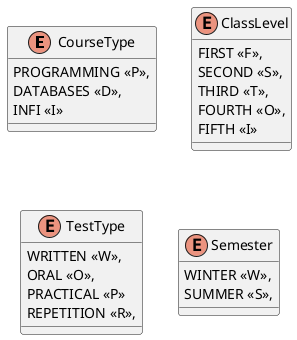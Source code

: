 @startuml

enum CourseType {
    PROGRAMMING <<P>>,
    DATABASES <<D>>,
    INFI <<I>>
}

enum ClassLevel {
    FIRST <<F>>,
    SECOND <<S>>,
    THIRD <<T>>,
    FOURTH <<O>>,
    FIFTH <<I>>
}

enum TestType {
    WRITTEN <<W>>,
    ORAL <<O>>,
    PRACTICAL <<P>>
    REPETITION <<R>>,
}

enum Semester {
    WINTER <<W>>,
    SUMMER <<S>>,
}

@enduml
